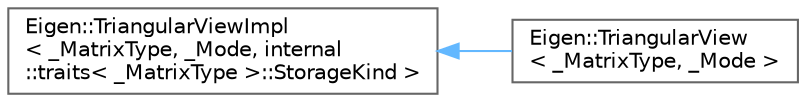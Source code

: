 digraph "Graphical Class Hierarchy"
{
 // LATEX_PDF_SIZE
  bgcolor="transparent";
  edge [fontname=Helvetica,fontsize=10,labelfontname=Helvetica,labelfontsize=10];
  node [fontname=Helvetica,fontsize=10,shape=box,height=0.2,width=0.4];
  rankdir="LR";
  Node0 [id="Node000000",label="Eigen::TriangularViewImpl\l\< _MatrixType, _Mode, internal\l::traits\< _MatrixType \>::StorageKind \>",height=0.2,width=0.4,color="grey40", fillcolor="white", style="filled",URL="$classEigen_1_1TriangularViewImpl.html",tooltip=" "];
  Node0 -> Node1 [id="edge1315_Node000000_Node000001",dir="back",color="steelblue1",style="solid",tooltip=" "];
  Node1 [id="Node000001",label="Eigen::TriangularView\l\< _MatrixType, _Mode \>",height=0.2,width=0.4,color="grey40", fillcolor="white", style="filled",URL="$classEigen_1_1TriangularView.html",tooltip="Expression of a triangular part in a matrix."];
}
